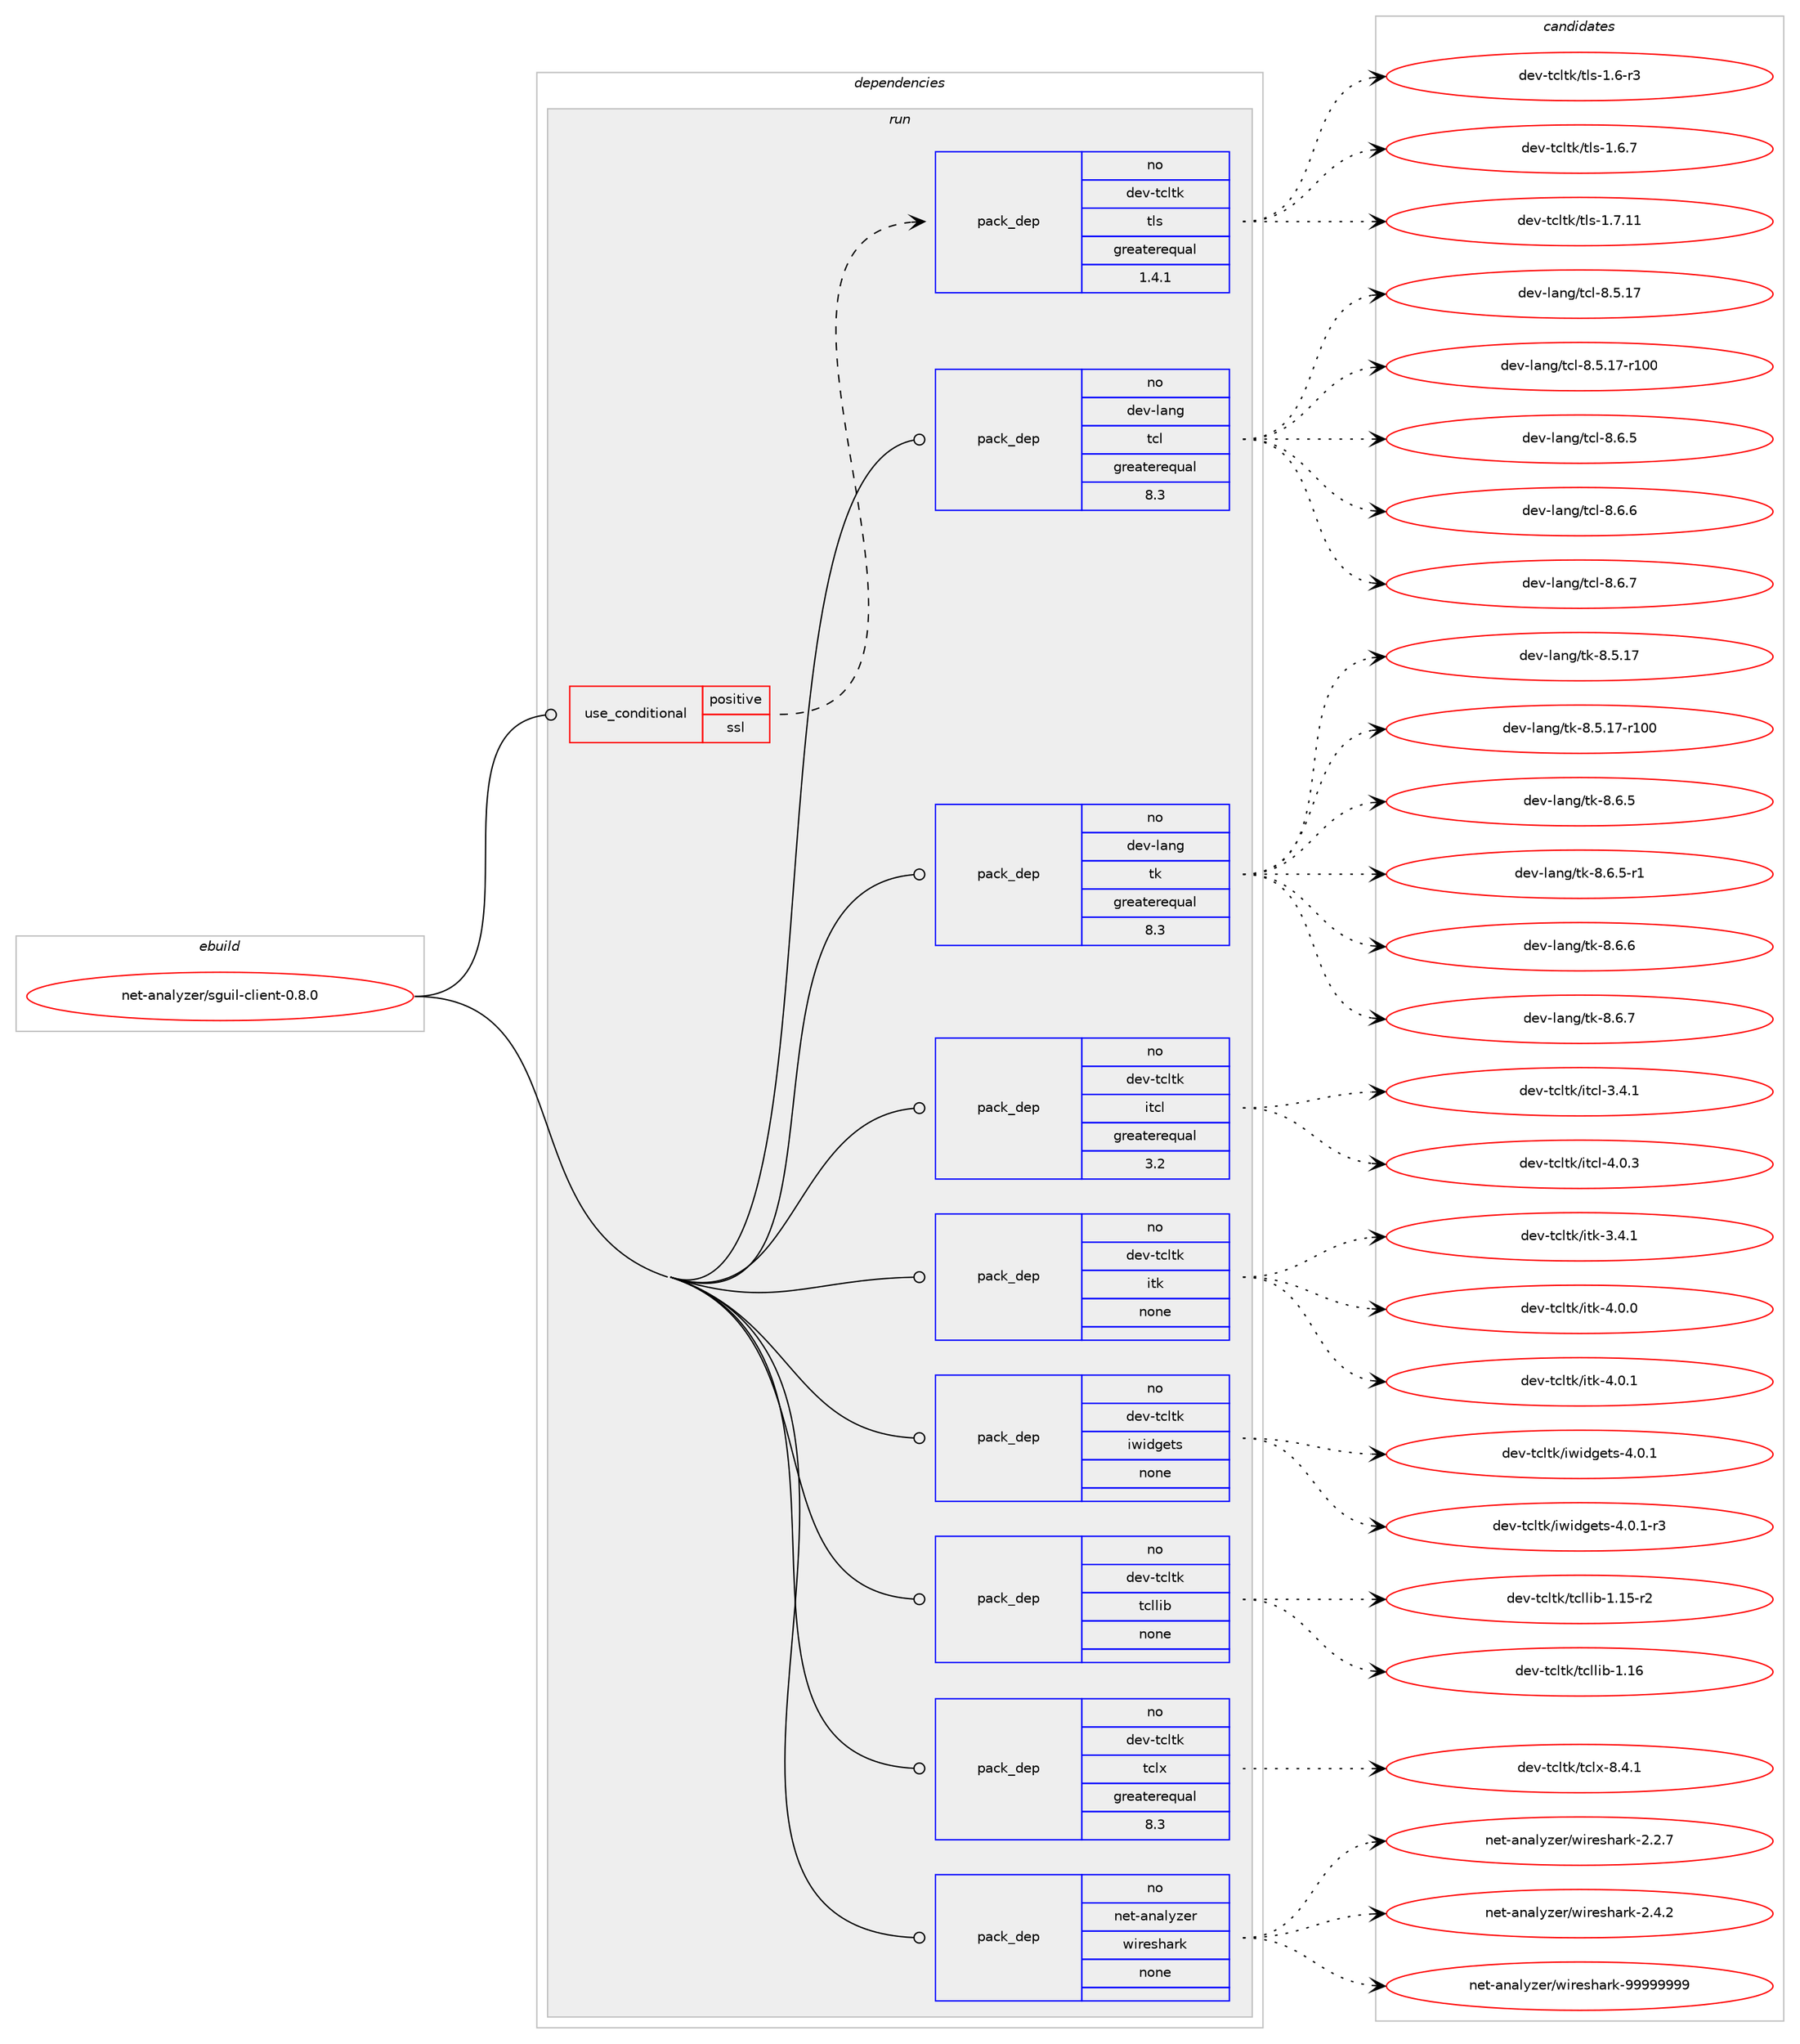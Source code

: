 digraph prolog {

# *************
# Graph options
# *************

newrank=true;
concentrate=true;
compound=true;
graph [rankdir=LR,fontname=Helvetica,fontsize=10,ranksep=1.5];#, ranksep=2.5, nodesep=0.2];
edge  [arrowhead=vee];
node  [fontname=Helvetica,fontsize=10];

# **********
# The ebuild
# **********

subgraph cluster_leftcol {
color=gray;
rank=same;
label=<<i>ebuild</i>>;
id [label="net-analyzer/sguil-client-0.8.0", color=red, width=4, href="../net-analyzer/sguil-client-0.8.0.svg"];
}

# ****************
# The dependencies
# ****************

subgraph cluster_midcol {
color=gray;
label=<<i>dependencies</i>>;
subgraph cluster_compile {
fillcolor="#eeeeee";
style=filled;
label=<<i>compile</i>>;
}
subgraph cluster_compileandrun {
fillcolor="#eeeeee";
style=filled;
label=<<i>compile and run</i>>;
}
subgraph cluster_run {
fillcolor="#eeeeee";
style=filled;
label=<<i>run</i>>;
subgraph cond99446 {
dependency403377 [label=<<TABLE BORDER="0" CELLBORDER="1" CELLSPACING="0" CELLPADDING="4"><TR><TD ROWSPAN="3" CELLPADDING="10">use_conditional</TD></TR><TR><TD>positive</TD></TR><TR><TD>ssl</TD></TR></TABLE>>, shape=none, color=red];
subgraph pack297315 {
dependency403378 [label=<<TABLE BORDER="0" CELLBORDER="1" CELLSPACING="0" CELLPADDING="4" WIDTH="220"><TR><TD ROWSPAN="6" CELLPADDING="30">pack_dep</TD></TR><TR><TD WIDTH="110">no</TD></TR><TR><TD>dev-tcltk</TD></TR><TR><TD>tls</TD></TR><TR><TD>greaterequal</TD></TR><TR><TD>1.4.1</TD></TR></TABLE>>, shape=none, color=blue];
}
dependency403377:e -> dependency403378:w [weight=20,style="dashed",arrowhead="vee"];
}
id:e -> dependency403377:w [weight=20,style="solid",arrowhead="odot"];
subgraph pack297316 {
dependency403379 [label=<<TABLE BORDER="0" CELLBORDER="1" CELLSPACING="0" CELLPADDING="4" WIDTH="220"><TR><TD ROWSPAN="6" CELLPADDING="30">pack_dep</TD></TR><TR><TD WIDTH="110">no</TD></TR><TR><TD>dev-lang</TD></TR><TR><TD>tcl</TD></TR><TR><TD>greaterequal</TD></TR><TR><TD>8.3</TD></TR></TABLE>>, shape=none, color=blue];
}
id:e -> dependency403379:w [weight=20,style="solid",arrowhead="odot"];
subgraph pack297317 {
dependency403380 [label=<<TABLE BORDER="0" CELLBORDER="1" CELLSPACING="0" CELLPADDING="4" WIDTH="220"><TR><TD ROWSPAN="6" CELLPADDING="30">pack_dep</TD></TR><TR><TD WIDTH="110">no</TD></TR><TR><TD>dev-lang</TD></TR><TR><TD>tk</TD></TR><TR><TD>greaterequal</TD></TR><TR><TD>8.3</TD></TR></TABLE>>, shape=none, color=blue];
}
id:e -> dependency403380:w [weight=20,style="solid",arrowhead="odot"];
subgraph pack297318 {
dependency403381 [label=<<TABLE BORDER="0" CELLBORDER="1" CELLSPACING="0" CELLPADDING="4" WIDTH="220"><TR><TD ROWSPAN="6" CELLPADDING="30">pack_dep</TD></TR><TR><TD WIDTH="110">no</TD></TR><TR><TD>dev-tcltk</TD></TR><TR><TD>itcl</TD></TR><TR><TD>greaterequal</TD></TR><TR><TD>3.2</TD></TR></TABLE>>, shape=none, color=blue];
}
id:e -> dependency403381:w [weight=20,style="solid",arrowhead="odot"];
subgraph pack297319 {
dependency403382 [label=<<TABLE BORDER="0" CELLBORDER="1" CELLSPACING="0" CELLPADDING="4" WIDTH="220"><TR><TD ROWSPAN="6" CELLPADDING="30">pack_dep</TD></TR><TR><TD WIDTH="110">no</TD></TR><TR><TD>dev-tcltk</TD></TR><TR><TD>itk</TD></TR><TR><TD>none</TD></TR><TR><TD></TD></TR></TABLE>>, shape=none, color=blue];
}
id:e -> dependency403382:w [weight=20,style="solid",arrowhead="odot"];
subgraph pack297320 {
dependency403383 [label=<<TABLE BORDER="0" CELLBORDER="1" CELLSPACING="0" CELLPADDING="4" WIDTH="220"><TR><TD ROWSPAN="6" CELLPADDING="30">pack_dep</TD></TR><TR><TD WIDTH="110">no</TD></TR><TR><TD>dev-tcltk</TD></TR><TR><TD>iwidgets</TD></TR><TR><TD>none</TD></TR><TR><TD></TD></TR></TABLE>>, shape=none, color=blue];
}
id:e -> dependency403383:w [weight=20,style="solid",arrowhead="odot"];
subgraph pack297321 {
dependency403384 [label=<<TABLE BORDER="0" CELLBORDER="1" CELLSPACING="0" CELLPADDING="4" WIDTH="220"><TR><TD ROWSPAN="6" CELLPADDING="30">pack_dep</TD></TR><TR><TD WIDTH="110">no</TD></TR><TR><TD>dev-tcltk</TD></TR><TR><TD>tcllib</TD></TR><TR><TD>none</TD></TR><TR><TD></TD></TR></TABLE>>, shape=none, color=blue];
}
id:e -> dependency403384:w [weight=20,style="solid",arrowhead="odot"];
subgraph pack297322 {
dependency403385 [label=<<TABLE BORDER="0" CELLBORDER="1" CELLSPACING="0" CELLPADDING="4" WIDTH="220"><TR><TD ROWSPAN="6" CELLPADDING="30">pack_dep</TD></TR><TR><TD WIDTH="110">no</TD></TR><TR><TD>dev-tcltk</TD></TR><TR><TD>tclx</TD></TR><TR><TD>greaterequal</TD></TR><TR><TD>8.3</TD></TR></TABLE>>, shape=none, color=blue];
}
id:e -> dependency403385:w [weight=20,style="solid",arrowhead="odot"];
subgraph pack297323 {
dependency403386 [label=<<TABLE BORDER="0" CELLBORDER="1" CELLSPACING="0" CELLPADDING="4" WIDTH="220"><TR><TD ROWSPAN="6" CELLPADDING="30">pack_dep</TD></TR><TR><TD WIDTH="110">no</TD></TR><TR><TD>net-analyzer</TD></TR><TR><TD>wireshark</TD></TR><TR><TD>none</TD></TR><TR><TD></TD></TR></TABLE>>, shape=none, color=blue];
}
id:e -> dependency403386:w [weight=20,style="solid",arrowhead="odot"];
}
}

# **************
# The candidates
# **************

subgraph cluster_choices {
rank=same;
color=gray;
label=<<i>candidates</i>>;

subgraph choice297315 {
color=black;
nodesep=1;
choice100101118451169910811610747116108115454946544511451 [label="dev-tcltk/tls-1.6-r3", color=red, width=4,href="../dev-tcltk/tls-1.6-r3.svg"];
choice100101118451169910811610747116108115454946544655 [label="dev-tcltk/tls-1.6.7", color=red, width=4,href="../dev-tcltk/tls-1.6.7.svg"];
choice10010111845116991081161074711610811545494655464949 [label="dev-tcltk/tls-1.7.11", color=red, width=4,href="../dev-tcltk/tls-1.7.11.svg"];
dependency403378:e -> choice100101118451169910811610747116108115454946544511451:w [style=dotted,weight="100"];
dependency403378:e -> choice100101118451169910811610747116108115454946544655:w [style=dotted,weight="100"];
dependency403378:e -> choice10010111845116991081161074711610811545494655464949:w [style=dotted,weight="100"];
}
subgraph choice297316 {
color=black;
nodesep=1;
choice1001011184510897110103471169910845564653464955 [label="dev-lang/tcl-8.5.17", color=red, width=4,href="../dev-lang/tcl-8.5.17.svg"];
choice100101118451089711010347116991084556465346495545114494848 [label="dev-lang/tcl-8.5.17-r100", color=red, width=4,href="../dev-lang/tcl-8.5.17-r100.svg"];
choice10010111845108971101034711699108455646544653 [label="dev-lang/tcl-8.6.5", color=red, width=4,href="../dev-lang/tcl-8.6.5.svg"];
choice10010111845108971101034711699108455646544654 [label="dev-lang/tcl-8.6.6", color=red, width=4,href="../dev-lang/tcl-8.6.6.svg"];
choice10010111845108971101034711699108455646544655 [label="dev-lang/tcl-8.6.7", color=red, width=4,href="../dev-lang/tcl-8.6.7.svg"];
dependency403379:e -> choice1001011184510897110103471169910845564653464955:w [style=dotted,weight="100"];
dependency403379:e -> choice100101118451089711010347116991084556465346495545114494848:w [style=dotted,weight="100"];
dependency403379:e -> choice10010111845108971101034711699108455646544653:w [style=dotted,weight="100"];
dependency403379:e -> choice10010111845108971101034711699108455646544654:w [style=dotted,weight="100"];
dependency403379:e -> choice10010111845108971101034711699108455646544655:w [style=dotted,weight="100"];
}
subgraph choice297317 {
color=black;
nodesep=1;
choice10010111845108971101034711610745564653464955 [label="dev-lang/tk-8.5.17", color=red, width=4,href="../dev-lang/tk-8.5.17.svg"];
choice1001011184510897110103471161074556465346495545114494848 [label="dev-lang/tk-8.5.17-r100", color=red, width=4,href="../dev-lang/tk-8.5.17-r100.svg"];
choice100101118451089711010347116107455646544653 [label="dev-lang/tk-8.6.5", color=red, width=4,href="../dev-lang/tk-8.6.5.svg"];
choice1001011184510897110103471161074556465446534511449 [label="dev-lang/tk-8.6.5-r1", color=red, width=4,href="../dev-lang/tk-8.6.5-r1.svg"];
choice100101118451089711010347116107455646544654 [label="dev-lang/tk-8.6.6", color=red, width=4,href="../dev-lang/tk-8.6.6.svg"];
choice100101118451089711010347116107455646544655 [label="dev-lang/tk-8.6.7", color=red, width=4,href="../dev-lang/tk-8.6.7.svg"];
dependency403380:e -> choice10010111845108971101034711610745564653464955:w [style=dotted,weight="100"];
dependency403380:e -> choice1001011184510897110103471161074556465346495545114494848:w [style=dotted,weight="100"];
dependency403380:e -> choice100101118451089711010347116107455646544653:w [style=dotted,weight="100"];
dependency403380:e -> choice1001011184510897110103471161074556465446534511449:w [style=dotted,weight="100"];
dependency403380:e -> choice100101118451089711010347116107455646544654:w [style=dotted,weight="100"];
dependency403380:e -> choice100101118451089711010347116107455646544655:w [style=dotted,weight="100"];
}
subgraph choice297318 {
color=black;
nodesep=1;
choice10010111845116991081161074710511699108455146524649 [label="dev-tcltk/itcl-3.4.1", color=red, width=4,href="../dev-tcltk/itcl-3.4.1.svg"];
choice10010111845116991081161074710511699108455246484651 [label="dev-tcltk/itcl-4.0.3", color=red, width=4,href="../dev-tcltk/itcl-4.0.3.svg"];
dependency403381:e -> choice10010111845116991081161074710511699108455146524649:w [style=dotted,weight="100"];
dependency403381:e -> choice10010111845116991081161074710511699108455246484651:w [style=dotted,weight="100"];
}
subgraph choice297319 {
color=black;
nodesep=1;
choice100101118451169910811610747105116107455146524649 [label="dev-tcltk/itk-3.4.1", color=red, width=4,href="../dev-tcltk/itk-3.4.1.svg"];
choice100101118451169910811610747105116107455246484648 [label="dev-tcltk/itk-4.0.0", color=red, width=4,href="../dev-tcltk/itk-4.0.0.svg"];
choice100101118451169910811610747105116107455246484649 [label="dev-tcltk/itk-4.0.1", color=red, width=4,href="../dev-tcltk/itk-4.0.1.svg"];
dependency403382:e -> choice100101118451169910811610747105116107455146524649:w [style=dotted,weight="100"];
dependency403382:e -> choice100101118451169910811610747105116107455246484648:w [style=dotted,weight="100"];
dependency403382:e -> choice100101118451169910811610747105116107455246484649:w [style=dotted,weight="100"];
}
subgraph choice297320 {
color=black;
nodesep=1;
choice100101118451169910811610747105119105100103101116115455246484649 [label="dev-tcltk/iwidgets-4.0.1", color=red, width=4,href="../dev-tcltk/iwidgets-4.0.1.svg"];
choice1001011184511699108116107471051191051001031011161154552464846494511451 [label="dev-tcltk/iwidgets-4.0.1-r3", color=red, width=4,href="../dev-tcltk/iwidgets-4.0.1-r3.svg"];
dependency403383:e -> choice100101118451169910811610747105119105100103101116115455246484649:w [style=dotted,weight="100"];
dependency403383:e -> choice1001011184511699108116107471051191051001031011161154552464846494511451:w [style=dotted,weight="100"];
}
subgraph choice297321 {
color=black;
nodesep=1;
choice100101118451169910811610747116991081081059845494649534511450 [label="dev-tcltk/tcllib-1.15-r2", color=red, width=4,href="../dev-tcltk/tcllib-1.15-r2.svg"];
choice10010111845116991081161074711699108108105984549464954 [label="dev-tcltk/tcllib-1.16", color=red, width=4,href="../dev-tcltk/tcllib-1.16.svg"];
dependency403384:e -> choice100101118451169910811610747116991081081059845494649534511450:w [style=dotted,weight="100"];
dependency403384:e -> choice10010111845116991081161074711699108108105984549464954:w [style=dotted,weight="100"];
}
subgraph choice297322 {
color=black;
nodesep=1;
choice10010111845116991081161074711699108120455646524649 [label="dev-tcltk/tclx-8.4.1", color=red, width=4,href="../dev-tcltk/tclx-8.4.1.svg"];
dependency403385:e -> choice10010111845116991081161074711699108120455646524649:w [style=dotted,weight="100"];
}
subgraph choice297323 {
color=black;
nodesep=1;
choice1101011164597110971081211221011144711910511410111510497114107455046504655 [label="net-analyzer/wireshark-2.2.7", color=red, width=4,href="../net-analyzer/wireshark-2.2.7.svg"];
choice1101011164597110971081211221011144711910511410111510497114107455046524650 [label="net-analyzer/wireshark-2.4.2", color=red, width=4,href="../net-analyzer/wireshark-2.4.2.svg"];
choice1101011164597110971081211221011144711910511410111510497114107455757575757575757 [label="net-analyzer/wireshark-99999999", color=red, width=4,href="../net-analyzer/wireshark-99999999.svg"];
dependency403386:e -> choice1101011164597110971081211221011144711910511410111510497114107455046504655:w [style=dotted,weight="100"];
dependency403386:e -> choice1101011164597110971081211221011144711910511410111510497114107455046524650:w [style=dotted,weight="100"];
dependency403386:e -> choice1101011164597110971081211221011144711910511410111510497114107455757575757575757:w [style=dotted,weight="100"];
}
}

}
